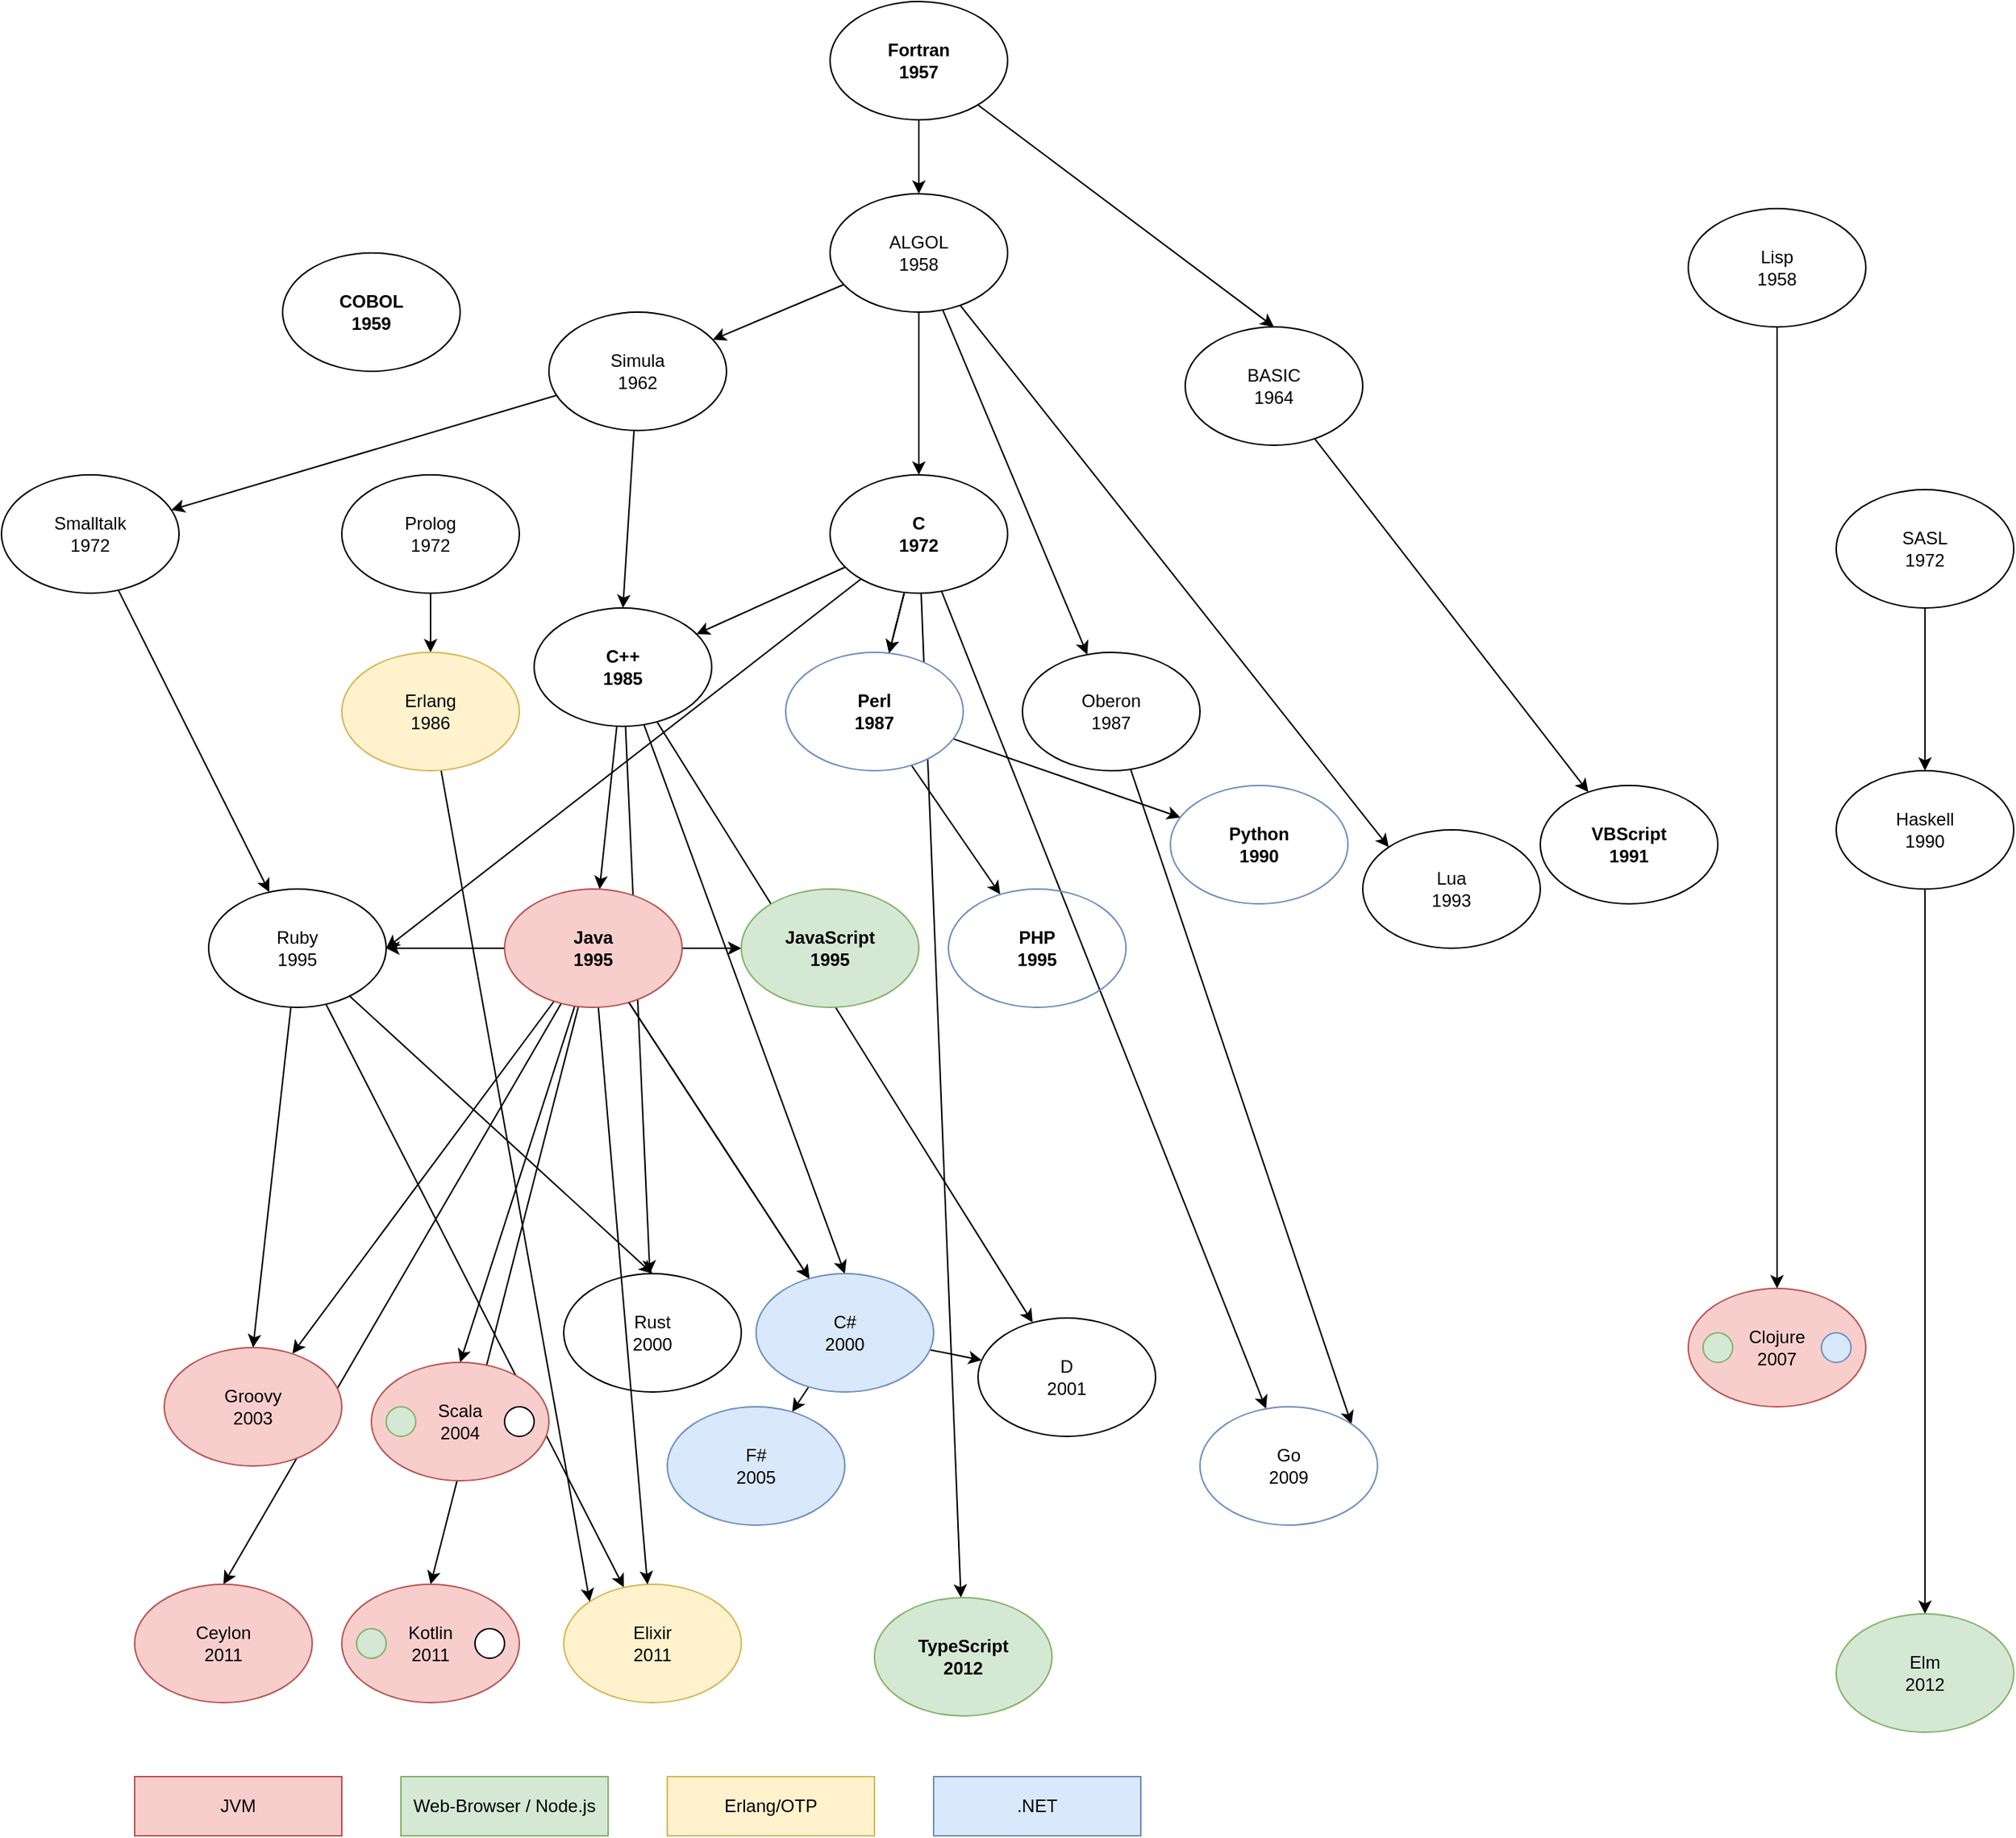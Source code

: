 <mxfile version="20.6.2" type="device"><diagram id="Y7-HPS6aQxImyn109C00" name="Page-1"><mxGraphModel dx="2061" dy="791" grid="1" gridSize="10" guides="1" tooltips="1" connect="1" arrows="1" fold="1" page="1" pageScale="1" pageWidth="827" pageHeight="1169" math="0" shadow="0"><root><mxCell id="0"/><mxCell id="1" parent="0"/><mxCell id="qzRQ_gO1J8UZ7r01pVFA-63" value="" style="edgeStyle=none;rounded=0;orthogonalLoop=1;jettySize=auto;html=1;" parent="1" source="qzRQ_gO1J8UZ7r01pVFA-1" target="qzRQ_gO1J8UZ7r01pVFA-62" edge="1"><mxGeometry relative="1" as="geometry"/></mxCell><mxCell id="I-1-2Rjgh43q5j4eCBmA-2" value="" style="rounded=0;orthogonalLoop=1;jettySize=auto;html=1;exitX=0.5;exitY=1;exitDx=0;exitDy=0;" parent="1" source="I-1-2Rjgh43q5j4eCBmA-5" target="I-1-2Rjgh43q5j4eCBmA-1" edge="1"><mxGeometry relative="1" as="geometry"/></mxCell><mxCell id="qzRQ_gO1J8UZ7r01pVFA-1" value="Lisp&lt;br&gt;1958" style="ellipse;whiteSpace=wrap;html=1;" parent="1" vertex="1"><mxGeometry x="950" y="150" width="120" height="80" as="geometry"/></mxCell><mxCell id="I-1-2Rjgh43q5j4eCBmA-4" value="" style="edgeStyle=none;rounded=0;orthogonalLoop=1;jettySize=auto;html=1;" parent="1" source="I-1-2Rjgh43q5j4eCBmA-1" target="I-1-2Rjgh43q5j4eCBmA-3" edge="1"><mxGeometry relative="1" as="geometry"/></mxCell><mxCell id="I-1-2Rjgh43q5j4eCBmA-1" value="Haskell&lt;br&gt;1990" style="ellipse;whiteSpace=wrap;html=1;" parent="1" vertex="1"><mxGeometry x="1050" y="530" width="120" height="80" as="geometry"/></mxCell><mxCell id="I-1-2Rjgh43q5j4eCBmA-3" value="Elm&lt;br&gt;2012" style="ellipse;whiteSpace=wrap;html=1;fillColor=#d5e8d4;strokeColor=#82b366;" parent="1" vertex="1"><mxGeometry x="1050" y="1100" width="120" height="80" as="geometry"/></mxCell><mxCell id="qzRQ_gO1J8UZ7r01pVFA-59" value="Lua&lt;br&gt;1993" style="ellipse;whiteSpace=wrap;html=1;" parent="1" vertex="1"><mxGeometry x="730" y="570" width="120" height="80" as="geometry"/></mxCell><mxCell id="qzRQ_gO1J8UZ7r01pVFA-2" value="COBOL&lt;br&gt;1959" style="ellipse;whiteSpace=wrap;html=1;fontStyle=1" parent="1" vertex="1"><mxGeometry y="180" width="120" height="80" as="geometry"/></mxCell><mxCell id="qzRQ_gO1J8UZ7r01pVFA-9" style="edgeStyle=none;rounded=0;orthogonalLoop=1;jettySize=auto;html=1;exitX=0.5;exitY=1;exitDx=0;exitDy=0;" parent="1" source="qzRQ_gO1J8UZ7r01pVFA-16" target="qzRQ_gO1J8UZ7r01pVFA-4" edge="1"><mxGeometry relative="1" as="geometry"><mxPoint x="430" y="300" as="sourcePoint"/></mxGeometry></mxCell><mxCell id="qzRQ_gO1J8UZ7r01pVFA-17" value="" style="edgeStyle=none;rounded=0;orthogonalLoop=1;jettySize=auto;html=1;" parent="1" source="qzRQ_gO1J8UZ7r01pVFA-3" target="qzRQ_gO1J8UZ7r01pVFA-16" edge="1"><mxGeometry relative="1" as="geometry"/></mxCell><mxCell id="qzRQ_gO1J8UZ7r01pVFA-54" style="edgeStyle=none;rounded=0;orthogonalLoop=1;jettySize=auto;html=1;entryX=0.5;entryY=0;entryDx=0;entryDy=0;" parent="1" source="qzRQ_gO1J8UZ7r01pVFA-3" target="qzRQ_gO1J8UZ7r01pVFA-33" edge="1"><mxGeometry relative="1" as="geometry"/></mxCell><mxCell id="qzRQ_gO1J8UZ7r01pVFA-3" value="Fortran&lt;br&gt;1957" style="ellipse;whiteSpace=wrap;html=1;fontStyle=1" parent="1" vertex="1"><mxGeometry x="370" y="10" width="120" height="80" as="geometry"/></mxCell><mxCell id="qzRQ_gO1J8UZ7r01pVFA-19" value="" style="edgeStyle=none;rounded=0;orthogonalLoop=1;jettySize=auto;html=1;" parent="1" source="qzRQ_gO1J8UZ7r01pVFA-16" target="qzRQ_gO1J8UZ7r01pVFA-18" edge="1"><mxGeometry relative="1" as="geometry"/></mxCell><mxCell id="qzRQ_gO1J8UZ7r01pVFA-57" value="" style="edgeStyle=none;rounded=0;orthogonalLoop=1;jettySize=auto;html=1;" parent="1" source="qzRQ_gO1J8UZ7r01pVFA-16" target="qzRQ_gO1J8UZ7r01pVFA-56" edge="1"><mxGeometry relative="1" as="geometry"/></mxCell><mxCell id="qzRQ_gO1J8UZ7r01pVFA-61" style="edgeStyle=none;rounded=0;orthogonalLoop=1;jettySize=auto;html=1;entryX=0;entryY=0;entryDx=0;entryDy=0;" parent="1" source="qzRQ_gO1J8UZ7r01pVFA-16" target="qzRQ_gO1J8UZ7r01pVFA-59" edge="1"><mxGeometry relative="1" as="geometry"/></mxCell><mxCell id="qzRQ_gO1J8UZ7r01pVFA-16" value="ALGOL&lt;br&gt;1958" style="ellipse;whiteSpace=wrap;html=1;" parent="1" vertex="1"><mxGeometry x="370" y="140" width="120" height="80" as="geometry"/></mxCell><mxCell id="qzRQ_gO1J8UZ7r01pVFA-58" style="edgeStyle=none;rounded=0;orthogonalLoop=1;jettySize=auto;html=1;entryX=1;entryY=0;entryDx=0;entryDy=0;" parent="1" source="qzRQ_gO1J8UZ7r01pVFA-56" target="qzRQ_gO1J8UZ7r01pVFA-37" edge="1"><mxGeometry relative="1" as="geometry"/></mxCell><mxCell id="qzRQ_gO1J8UZ7r01pVFA-56" value="Oberon&lt;br&gt;1987" style="ellipse;whiteSpace=wrap;html=1;" parent="1" vertex="1"><mxGeometry x="500" y="450" width="120" height="80" as="geometry"/></mxCell><mxCell id="qzRQ_gO1J8UZ7r01pVFA-21" value="" style="edgeStyle=none;rounded=0;orthogonalLoop=1;jettySize=auto;html=1;" parent="1" source="qzRQ_gO1J8UZ7r01pVFA-18" target="qzRQ_gO1J8UZ7r01pVFA-20" edge="1"><mxGeometry relative="1" as="geometry"/></mxCell><mxCell id="qzRQ_gO1J8UZ7r01pVFA-30" style="edgeStyle=none;rounded=0;orthogonalLoop=1;jettySize=auto;html=1;entryX=0.5;entryY=0;entryDx=0;entryDy=0;" parent="1" source="qzRQ_gO1J8UZ7r01pVFA-18" target="qzRQ_gO1J8UZ7r01pVFA-5" edge="1"><mxGeometry relative="1" as="geometry"/></mxCell><mxCell id="qzRQ_gO1J8UZ7r01pVFA-18" value="Simula&lt;br&gt;1962" style="ellipse;whiteSpace=wrap;html=1;" parent="1" vertex="1"><mxGeometry x="180" y="220" width="120" height="80" as="geometry"/></mxCell><mxCell id="qzRQ_gO1J8UZ7r01pVFA-23" value="" style="edgeStyle=none;rounded=0;orthogonalLoop=1;jettySize=auto;html=1;" parent="1" source="qzRQ_gO1J8UZ7r01pVFA-20" target="qzRQ_gO1J8UZ7r01pVFA-22" edge="1"><mxGeometry relative="1" as="geometry"/></mxCell><mxCell id="qzRQ_gO1J8UZ7r01pVFA-20" value="Smalltalk&lt;br&gt;1972" style="ellipse;whiteSpace=wrap;html=1;" parent="1" vertex="1"><mxGeometry x="-190" y="330" width="120" height="80" as="geometry"/></mxCell><mxCell id="qzRQ_gO1J8UZ7r01pVFA-27" style="edgeStyle=none;rounded=0;orthogonalLoop=1;jettySize=auto;html=1;entryX=0.5;entryY=0;entryDx=0;entryDy=0;" parent="1" source="qzRQ_gO1J8UZ7r01pVFA-22" target="qzRQ_gO1J8UZ7r01pVFA-14" edge="1"><mxGeometry relative="1" as="geometry"/></mxCell><mxCell id="qzRQ_gO1J8UZ7r01pVFA-29" value="" style="edgeStyle=none;rounded=0;orthogonalLoop=1;jettySize=auto;html=1;" parent="1" source="qzRQ_gO1J8UZ7r01pVFA-22" target="qzRQ_gO1J8UZ7r01pVFA-28" edge="1"><mxGeometry relative="1" as="geometry"/></mxCell><mxCell id="qzRQ_gO1J8UZ7r01pVFA-65" style="edgeStyle=none;rounded=0;orthogonalLoop=1;jettySize=auto;html=1;entryX=0.5;entryY=0;entryDx=0;entryDy=0;" parent="1" source="qzRQ_gO1J8UZ7r01pVFA-22" target="qzRQ_gO1J8UZ7r01pVFA-39" edge="1"><mxGeometry relative="1" as="geometry"/></mxCell><mxCell id="qzRQ_gO1J8UZ7r01pVFA-22" value="Ruby&lt;br&gt;1995" style="ellipse;whiteSpace=wrap;html=1;" parent="1" vertex="1"><mxGeometry x="-50" y="610" width="120" height="80" as="geometry"/></mxCell><mxCell id="qzRQ_gO1J8UZ7r01pVFA-28" value="Elixir&lt;br&gt;2011" style="ellipse;whiteSpace=wrap;html=1;fillColor=#fff2cc;strokeColor=#d6b656;" parent="1" vertex="1"><mxGeometry x="190" y="1080" width="120" height="80" as="geometry"/></mxCell><mxCell id="qzRQ_gO1J8UZ7r01pVFA-8" style="rounded=0;orthogonalLoop=1;jettySize=auto;html=1;" parent="1" source="qzRQ_gO1J8UZ7r01pVFA-4" target="qzRQ_gO1J8UZ7r01pVFA-5" edge="1"><mxGeometry relative="1" as="geometry"/></mxCell><mxCell id="qzRQ_gO1J8UZ7r01pVFA-36" style="edgeStyle=none;rounded=0;orthogonalLoop=1;jettySize=auto;html=1;entryX=1;entryY=0.5;entryDx=0;entryDy=0;" parent="1" source="qzRQ_gO1J8UZ7r01pVFA-4" target="qzRQ_gO1J8UZ7r01pVFA-22" edge="1"><mxGeometry relative="1" as="geometry"/></mxCell><mxCell id="qzRQ_gO1J8UZ7r01pVFA-38" value="" style="edgeStyle=none;rounded=0;orthogonalLoop=1;jettySize=auto;html=1;" parent="1" source="qzRQ_gO1J8UZ7r01pVFA-4" target="qzRQ_gO1J8UZ7r01pVFA-37" edge="1"><mxGeometry relative="1" as="geometry"/></mxCell><mxCell id="qzRQ_gO1J8UZ7r01pVFA-42" value="" style="edgeStyle=none;rounded=0;orthogonalLoop=1;jettySize=auto;html=1;" parent="1" source="qzRQ_gO1J8UZ7r01pVFA-4" target="qzRQ_gO1J8UZ7r01pVFA-41" edge="1"><mxGeometry relative="1" as="geometry"/></mxCell><mxCell id="qzRQ_gO1J8UZ7r01pVFA-46" value="" style="edgeStyle=none;rounded=0;orthogonalLoop=1;jettySize=auto;html=1;" parent="1" source="qzRQ_gO1J8UZ7r01pVFA-41" target="qzRQ_gO1J8UZ7r01pVFA-45" edge="1"><mxGeometry relative="1" as="geometry"/></mxCell><mxCell id="I-1-2Rjgh43q5j4eCBmA-16" style="edgeStyle=none;rounded=0;orthogonalLoop=1;jettySize=auto;html=1;" parent="1" source="qzRQ_gO1J8UZ7r01pVFA-4" target="I-1-2Rjgh43q5j4eCBmA-14" edge="1"><mxGeometry relative="1" as="geometry"/></mxCell><mxCell id="qzRQ_gO1J8UZ7r01pVFA-4" value="C&lt;br&gt;1972" style="ellipse;whiteSpace=wrap;html=1;fontStyle=1" parent="1" vertex="1"><mxGeometry x="370" y="330" width="120" height="80" as="geometry"/></mxCell><mxCell id="qzRQ_gO1J8UZ7r01pVFA-45" value="Python&lt;br&gt;1990" style="ellipse;whiteSpace=wrap;html=1;fillColor=#ffffff;strokeColor=#6c8ebf;fontStyle=1" parent="1" vertex="1"><mxGeometry x="600" y="540" width="120" height="80" as="geometry"/></mxCell><mxCell id="qzRQ_gO1J8UZ7r01pVFA-44" value="" style="edgeStyle=none;rounded=0;orthogonalLoop=1;jettySize=auto;html=1;" parent="1" source="qzRQ_gO1J8UZ7r01pVFA-41" target="qzRQ_gO1J8UZ7r01pVFA-43" edge="1"><mxGeometry relative="1" as="geometry"/></mxCell><mxCell id="qzRQ_gO1J8UZ7r01pVFA-43" value="PHP&lt;br&gt;1995" style="ellipse;whiteSpace=wrap;html=1;fillColor=none;strokeColor=#6c8ebf;fontStyle=1" parent="1" vertex="1"><mxGeometry x="450" y="610" width="120" height="80" as="geometry"/></mxCell><mxCell id="qzRQ_gO1J8UZ7r01pVFA-37" value="Go&lt;br&gt;2009" style="ellipse;whiteSpace=wrap;html=1;fillColor=#ffffff;strokeColor=#6c8ebf;" parent="1" vertex="1"><mxGeometry x="620" y="960" width="120" height="80" as="geometry"/></mxCell><mxCell id="qzRQ_gO1J8UZ7r01pVFA-7" value="" style="rounded=0;orthogonalLoop=1;jettySize=auto;html=1;" parent="1" source="qzRQ_gO1J8UZ7r01pVFA-5" target="qzRQ_gO1J8UZ7r01pVFA-6" edge="1"><mxGeometry relative="1" as="geometry"/></mxCell><mxCell id="qzRQ_gO1J8UZ7r01pVFA-13" style="edgeStyle=none;rounded=0;orthogonalLoop=1;jettySize=auto;html=1;entryX=0.5;entryY=0;entryDx=0;entryDy=0;" parent="1" source="qzRQ_gO1J8UZ7r01pVFA-5" target="qzRQ_gO1J8UZ7r01pVFA-11" edge="1"><mxGeometry relative="1" as="geometry"/></mxCell><mxCell id="qzRQ_gO1J8UZ7r01pVFA-40" value="" style="edgeStyle=none;rounded=0;orthogonalLoop=1;jettySize=auto;html=1;" parent="1" source="qzRQ_gO1J8UZ7r01pVFA-5" target="qzRQ_gO1J8UZ7r01pVFA-39" edge="1"><mxGeometry relative="1" as="geometry"/></mxCell><mxCell id="I-1-2Rjgh43q5j4eCBmA-11" style="edgeStyle=none;rounded=0;orthogonalLoop=1;jettySize=auto;html=1;" parent="1" source="qzRQ_gO1J8UZ7r01pVFA-5" target="qzRQ_gO1J8UZ7r01pVFA-66" edge="1"><mxGeometry relative="1" as="geometry"/></mxCell><mxCell id="qzRQ_gO1J8UZ7r01pVFA-39" value="Rust&lt;br&gt;2000" style="ellipse;whiteSpace=wrap;html=1;" parent="1" vertex="1"><mxGeometry x="190" y="870" width="120" height="80" as="geometry"/></mxCell><mxCell id="qzRQ_gO1J8UZ7r01pVFA-12" value="" style="edgeStyle=none;rounded=0;orthogonalLoop=1;jettySize=auto;html=1;" parent="1" source="qzRQ_gO1J8UZ7r01pVFA-6" target="qzRQ_gO1J8UZ7r01pVFA-11" edge="1"><mxGeometry relative="1" as="geometry"/></mxCell><mxCell id="qzRQ_gO1J8UZ7r01pVFA-15" value="" style="edgeStyle=none;rounded=0;orthogonalLoop=1;jettySize=auto;html=1;" parent="1" source="qzRQ_gO1J8UZ7r01pVFA-6" target="qzRQ_gO1J8UZ7r01pVFA-14" edge="1"><mxGeometry relative="1" as="geometry"/></mxCell><mxCell id="qzRQ_gO1J8UZ7r01pVFA-47" value="" style="edgeStyle=none;rounded=0;orthogonalLoop=1;jettySize=auto;html=1;" parent="1" source="qzRQ_gO1J8UZ7r01pVFA-6" target="qzRQ_gO1J8UZ7r01pVFA-28" edge="1"><mxGeometry relative="1" as="geometry"/></mxCell><mxCell id="qzRQ_gO1J8UZ7r01pVFA-49" value="" style="edgeStyle=none;rounded=0;orthogonalLoop=1;jettySize=auto;html=1;" parent="1" source="qzRQ_gO1J8UZ7r01pVFA-6" target="qzRQ_gO1J8UZ7r01pVFA-48" edge="1"><mxGeometry relative="1" as="geometry"/></mxCell><mxCell id="qzRQ_gO1J8UZ7r01pVFA-51" style="edgeStyle=none;rounded=0;orthogonalLoop=1;jettySize=auto;html=1;entryX=0.5;entryY=0;entryDx=0;entryDy=0;" parent="1" source="qzRQ_gO1J8UZ7r01pVFA-6" target="qzRQ_gO1J8UZ7r01pVFA-50" edge="1"><mxGeometry relative="1" as="geometry"/></mxCell><mxCell id="qzRQ_gO1J8UZ7r01pVFA-53" style="edgeStyle=none;rounded=0;orthogonalLoop=1;jettySize=auto;html=1;entryX=0.5;entryY=0;entryDx=0;entryDy=0;" parent="1" source="qzRQ_gO1J8UZ7r01pVFA-6" target="qzRQ_gO1J8UZ7r01pVFA-52" edge="1"><mxGeometry relative="1" as="geometry"/></mxCell><mxCell id="qzRQ_gO1J8UZ7r01pVFA-67" value="" style="edgeStyle=none;rounded=0;orthogonalLoop=1;jettySize=auto;html=1;" parent="1" source="qzRQ_gO1J8UZ7r01pVFA-11" target="qzRQ_gO1J8UZ7r01pVFA-66" edge="1"><mxGeometry relative="1" as="geometry"/></mxCell><mxCell id="I-1-2Rjgh43q5j4eCBmA-6" value="" style="edgeStyle=none;rounded=0;orthogonalLoop=1;jettySize=auto;html=1;" parent="1" source="qzRQ_gO1J8UZ7r01pVFA-6" target="qzRQ_gO1J8UZ7r01pVFA-22" edge="1"><mxGeometry relative="1" as="geometry"/></mxCell><mxCell id="I-1-2Rjgh43q5j4eCBmA-8" style="edgeStyle=none;rounded=0;orthogonalLoop=1;jettySize=auto;html=1;entryX=0.5;entryY=0;entryDx=0;entryDy=0;" parent="1" source="qzRQ_gO1J8UZ7r01pVFA-6" target="I-1-2Rjgh43q5j4eCBmA-7" edge="1"><mxGeometry relative="1" as="geometry"/></mxCell><mxCell id="qzRQ_gO1J8UZ7r01pVFA-6" value="Java&lt;br&gt;1995" style="ellipse;whiteSpace=wrap;html=1;fillColor=#f8cecc;strokeColor=#b85450;fontStyle=1" parent="1" vertex="1"><mxGeometry x="150" y="610" width="120" height="80" as="geometry"/></mxCell><mxCell id="qzRQ_gO1J8UZ7r01pVFA-66" value="D&lt;br&gt;2001" style="ellipse;whiteSpace=wrap;html=1;" parent="1" vertex="1"><mxGeometry x="470" y="900" width="120" height="80" as="geometry"/></mxCell><mxCell id="qzRQ_gO1J8UZ7r01pVFA-48" value="JavaScript&lt;br&gt;1995" style="ellipse;whiteSpace=wrap;html=1;fillColor=#d5e8d4;strokeColor=#82b366;fontStyle=1" parent="1" vertex="1"><mxGeometry x="310" y="610" width="120" height="80" as="geometry"/></mxCell><mxCell id="qzRQ_gO1J8UZ7r01pVFA-14" value="Groovy&lt;br&gt;2003" style="ellipse;whiteSpace=wrap;html=1;fillColor=#f8cecc;strokeColor=#b85450;" parent="1" vertex="1"><mxGeometry x="-80" y="920" width="120" height="80" as="geometry"/></mxCell><mxCell id="qzRQ_gO1J8UZ7r01pVFA-26" value="" style="edgeStyle=none;rounded=0;orthogonalLoop=1;jettySize=auto;html=1;" parent="1" source="qzRQ_gO1J8UZ7r01pVFA-24" target="qzRQ_gO1J8UZ7r01pVFA-25" edge="1"><mxGeometry relative="1" as="geometry"/></mxCell><mxCell id="qzRQ_gO1J8UZ7r01pVFA-24" value="Prolog&lt;br&gt;1972" style="ellipse;whiteSpace=wrap;html=1;" parent="1" vertex="1"><mxGeometry x="40" y="330" width="120" height="80" as="geometry"/></mxCell><mxCell id="qzRQ_gO1J8UZ7r01pVFA-64" style="edgeStyle=none;rounded=0;orthogonalLoop=1;jettySize=auto;html=1;entryX=0;entryY=0;entryDx=0;entryDy=0;" parent="1" source="qzRQ_gO1J8UZ7r01pVFA-25" target="qzRQ_gO1J8UZ7r01pVFA-28" edge="1"><mxGeometry relative="1" as="geometry"/></mxCell><mxCell id="qzRQ_gO1J8UZ7r01pVFA-25" value="Erlang&lt;br&gt;1986" style="ellipse;whiteSpace=wrap;html=1;fillColor=#fff2cc;strokeColor=#d6b656;" parent="1" vertex="1"><mxGeometry x="40" y="450" width="120" height="80" as="geometry"/></mxCell><mxCell id="qzRQ_gO1J8UZ7r01pVFA-35" value="" style="edgeStyle=none;rounded=0;orthogonalLoop=1;jettySize=auto;html=1;" parent="1" source="qzRQ_gO1J8UZ7r01pVFA-33" target="qzRQ_gO1J8UZ7r01pVFA-34" edge="1"><mxGeometry relative="1" as="geometry"/></mxCell><mxCell id="qzRQ_gO1J8UZ7r01pVFA-33" value="BASIC&lt;br&gt;1964" style="ellipse;whiteSpace=wrap;html=1;" parent="1" vertex="1"><mxGeometry x="610" y="230" width="120" height="80" as="geometry"/></mxCell><mxCell id="qzRQ_gO1J8UZ7r01pVFA-34" value="VBScript&lt;br&gt;1991" style="ellipse;whiteSpace=wrap;html=1;fontStyle=1" parent="1" vertex="1"><mxGeometry x="850" y="540" width="120" height="80" as="geometry"/></mxCell><mxCell id="qzRQ_gO1J8UZ7r01pVFA-50" value="Scala&lt;br&gt;2004" style="ellipse;whiteSpace=wrap;html=1;fillColor=#f8cecc;strokeColor=#b85450;" parent="1" vertex="1"><mxGeometry x="60" y="930" width="120" height="80" as="geometry"/></mxCell><mxCell id="qzRQ_gO1J8UZ7r01pVFA-52" value="Kotlin&lt;br&gt;2011" style="ellipse;whiteSpace=wrap;html=1;fillColor=#f8cecc;strokeColor=#b85450;" parent="1" vertex="1"><mxGeometry x="40" y="1080" width="120" height="80" as="geometry"/></mxCell><mxCell id="I-1-2Rjgh43q5j4eCBmA-5" value="SASL&lt;br&gt;1972" style="ellipse;whiteSpace=wrap;html=1;" parent="1" vertex="1"><mxGeometry x="1050" y="340" width="120" height="80" as="geometry"/></mxCell><mxCell id="I-1-2Rjgh43q5j4eCBmA-7" value="Ceylon&lt;br&gt;2011" style="ellipse;whiteSpace=wrap;html=1;fillColor=#f8cecc;strokeColor=#b85450;" parent="1" vertex="1"><mxGeometry x="-100" y="1080" width="120" height="80" as="geometry"/></mxCell><mxCell id="DYXUL5Q3f4AuQoniHCQt-6" style="rounded=0;orthogonalLoop=1;jettySize=auto;html=1;" parent="1" source="qzRQ_gO1J8UZ7r01pVFA-11" target="DYXUL5Q3f4AuQoniHCQt-5" edge="1"><mxGeometry relative="1" as="geometry"/></mxCell><mxCell id="qzRQ_gO1J8UZ7r01pVFA-11" value="C#&lt;br&gt;2000" style="ellipse;whiteSpace=wrap;html=1;fillColor=#dae8fc;strokeColor=#6c8ebf;" parent="1" vertex="1"><mxGeometry x="320" y="870" width="120" height="80" as="geometry"/></mxCell><mxCell id="I-1-2Rjgh43q5j4eCBmA-9" value="" style="edgeStyle=none;rounded=0;orthogonalLoop=1;jettySize=auto;html=1;" parent="1" source="qzRQ_gO1J8UZ7r01pVFA-6" target="qzRQ_gO1J8UZ7r01pVFA-11" edge="1"><mxGeometry relative="1" as="geometry"><mxPoint x="242.459" y="683.641" as="sourcePoint"/><mxPoint x="457.525" y="906.365" as="targetPoint"/></mxGeometry></mxCell><mxCell id="qzRQ_gO1J8UZ7r01pVFA-41" value="Perl&lt;br&gt;1987" style="ellipse;whiteSpace=wrap;html=1;fillColor=#ffffff;strokeColor=#6c8ebf;fontStyle=1" parent="1" vertex="1"><mxGeometry x="340" y="450" width="120" height="80" as="geometry"/></mxCell><mxCell id="I-1-2Rjgh43q5j4eCBmA-12" value="" style="edgeStyle=none;rounded=0;orthogonalLoop=1;jettySize=auto;html=1;" parent="1" source="qzRQ_gO1J8UZ7r01pVFA-4" target="qzRQ_gO1J8UZ7r01pVFA-41" edge="1"><mxGeometry relative="1" as="geometry"><mxPoint x="154.278" y="316.994" as="sourcePoint"/><mxPoint x="525.691" y="543.029" as="targetPoint"/></mxGeometry></mxCell><mxCell id="qzRQ_gO1J8UZ7r01pVFA-5" value="C++&lt;br&gt;1985" style="ellipse;whiteSpace=wrap;html=1;fontStyle=1" parent="1" vertex="1"><mxGeometry x="170" y="420" width="120" height="80" as="geometry"/></mxCell><mxCell id="I-1-2Rjgh43q5j4eCBmA-14" value="TypeScript&lt;br&gt;2012" style="ellipse;whiteSpace=wrap;html=1;fillColor=#d5e8d4;strokeColor=#82b366;fontStyle=1" parent="1" vertex="1"><mxGeometry x="400" y="1089" width="120" height="80" as="geometry"/></mxCell><mxCell id="I-1-2Rjgh43q5j4eCBmA-17" value="" style="ellipse;whiteSpace=wrap;html=1;aspect=fixed;fillColor=#d5e8d4;strokeColor=#82b366;" parent="1" vertex="1"><mxGeometry x="50" y="1110" width="20" height="20" as="geometry"/></mxCell><mxCell id="I-1-2Rjgh43q5j4eCBmA-18" value="" style="ellipse;whiteSpace=wrap;html=1;aspect=fixed;" parent="1" vertex="1"><mxGeometry x="130" y="1110" width="20" height="20" as="geometry"/></mxCell><mxCell id="I-1-2Rjgh43q5j4eCBmA-23" value="" style="ellipse;whiteSpace=wrap;html=1;aspect=fixed;fillColor=#d5e8d4;strokeColor=#82b366;" parent="1" vertex="1"><mxGeometry x="70" y="960" width="20" height="20" as="geometry"/></mxCell><mxCell id="I-1-2Rjgh43q5j4eCBmA-24" value="" style="ellipse;whiteSpace=wrap;html=1;aspect=fixed;" parent="1" vertex="1"><mxGeometry x="150" y="960" width="20" height="20" as="geometry"/></mxCell><mxCell id="G0bGgAWyilklWKGsvIZJ-2" value="" style="group" parent="1" vertex="1" connectable="0"><mxGeometry x="950" y="880" width="120" height="80" as="geometry"/></mxCell><mxCell id="qzRQ_gO1J8UZ7r01pVFA-62" value="Clojure&lt;br&gt;2007" style="ellipse;whiteSpace=wrap;html=1;fillColor=#f8cecc;strokeColor=#b85450;" parent="G0bGgAWyilklWKGsvIZJ-2" vertex="1"><mxGeometry width="120" height="80" as="geometry"/></mxCell><mxCell id="I-1-2Rjgh43q5j4eCBmA-21" value="" style="ellipse;whiteSpace=wrap;html=1;aspect=fixed;fillColor=#d5e8d4;strokeColor=#82b366;" parent="G0bGgAWyilklWKGsvIZJ-2" vertex="1"><mxGeometry x="10" y="30" width="20" height="20" as="geometry"/></mxCell><mxCell id="I-1-2Rjgh43q5j4eCBmA-22" value="" style="ellipse;whiteSpace=wrap;html=1;aspect=fixed;fillColor=#dae8fc;strokeColor=#6c8ebf;" parent="G0bGgAWyilklWKGsvIZJ-2" vertex="1"><mxGeometry x="90" y="30" width="20" height="20" as="geometry"/></mxCell><mxCell id="DYXUL5Q3f4AuQoniHCQt-1" value="JVM" style="rounded=0;whiteSpace=wrap;html=1;fillColor=#f8cecc;strokeColor=#b85450;" parent="1" vertex="1"><mxGeometry x="-100" y="1210" width="140" height="40" as="geometry"/></mxCell><mxCell id="DYXUL5Q3f4AuQoniHCQt-2" value="Web-Browser / Node.js" style="rounded=0;whiteSpace=wrap;html=1;fillColor=#d5e8d4;strokeColor=#82b366;" parent="1" vertex="1"><mxGeometry x="80" y="1210" width="140" height="40" as="geometry"/></mxCell><mxCell id="DYXUL5Q3f4AuQoniHCQt-3" value="Erlang/OTP" style="rounded=0;whiteSpace=wrap;html=1;fillColor=#fff2cc;strokeColor=#d6b656;" parent="1" vertex="1"><mxGeometry x="260" y="1210" width="140" height="40" as="geometry"/></mxCell><mxCell id="DYXUL5Q3f4AuQoniHCQt-4" value=".NET" style="rounded=0;whiteSpace=wrap;html=1;fillColor=#dae8fc;strokeColor=#6c8ebf;" parent="1" vertex="1"><mxGeometry x="440" y="1210" width="140" height="40" as="geometry"/></mxCell><mxCell id="DYXUL5Q3f4AuQoniHCQt-5" value="F#&lt;br&gt;2005" style="ellipse;whiteSpace=wrap;html=1;fillColor=#dae8fc;strokeColor=#6c8ebf;" parent="1" vertex="1"><mxGeometry x="260" y="960" width="120" height="80" as="geometry"/></mxCell></root></mxGraphModel></diagram></mxfile>
